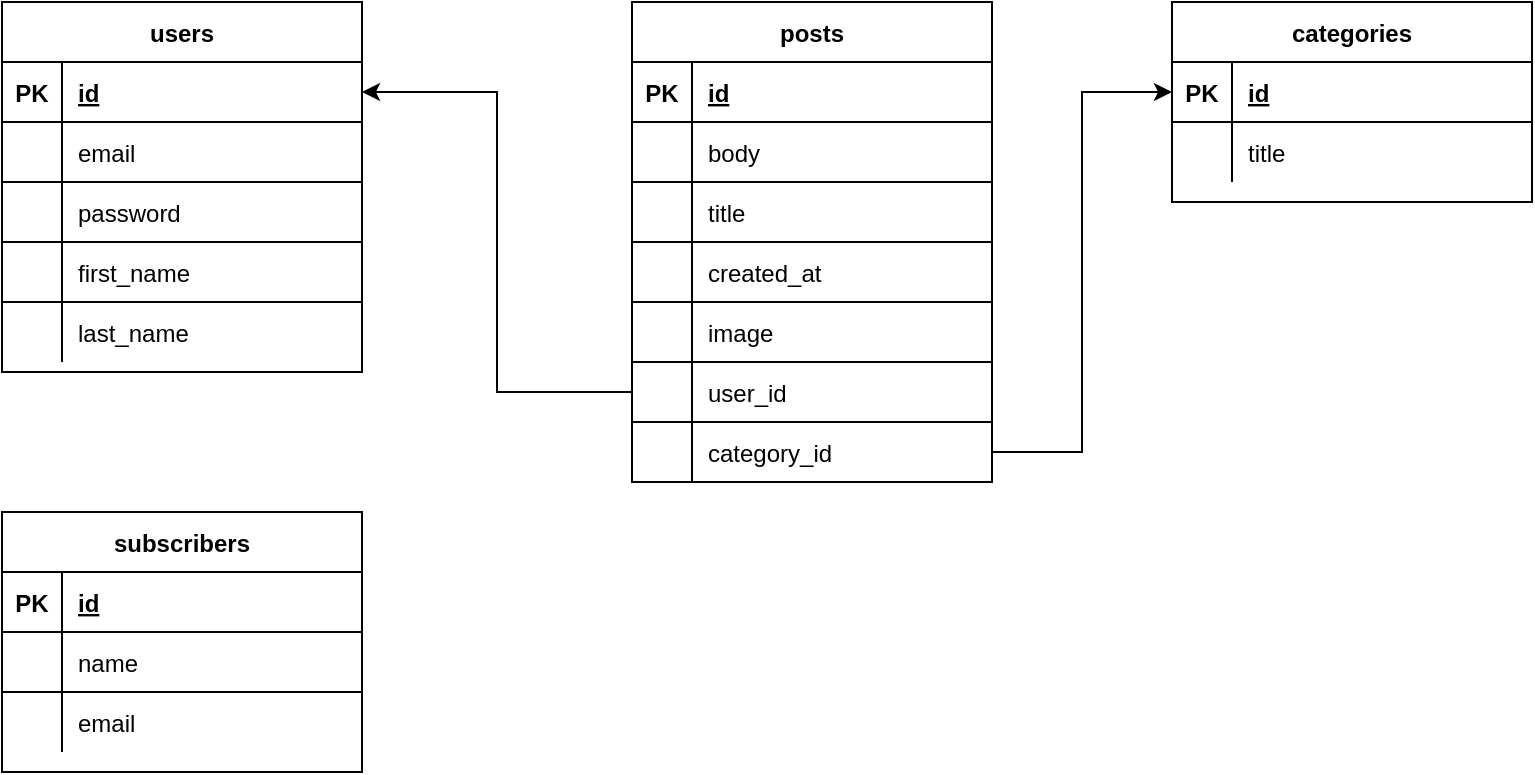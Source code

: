 <mxfile version="15.4.0" type="device"><diagram id="gRIvQ9wMsa4a3SW8YQ_7" name="Page-1"><mxGraphModel dx="1038" dy="599" grid="1" gridSize="10" guides="1" tooltips="1" connect="1" arrows="1" fold="1" page="1" pageScale="1" pageWidth="850" pageHeight="1100" math="0" shadow="0"><root><mxCell id="0"/><mxCell id="1" parent="0"/><mxCell id="JxF-g550kZ_FQ8Th0SXZ-15" value="subscribers" style="shape=table;startSize=30;container=1;collapsible=1;childLayout=tableLayout;fixedRows=1;rowLines=1;fontStyle=1;align=center;resizeLast=1;strokeColor=#000000;strokeWidth=1;fillColor=default;" vertex="1" parent="1"><mxGeometry x="45" y="400" width="180" height="130" as="geometry"/></mxCell><mxCell id="JxF-g550kZ_FQ8Th0SXZ-16" value="" style="shape=partialRectangle;collapsible=0;dropTarget=0;pointerEvents=0;fillColor=none;top=0;left=0;bottom=1;right=0;points=[[0,0.5],[1,0.5]];portConstraint=eastwest;strokeColor=#000000;strokeWidth=1;" vertex="1" parent="JxF-g550kZ_FQ8Th0SXZ-15"><mxGeometry y="30" width="180" height="30" as="geometry"/></mxCell><mxCell id="JxF-g550kZ_FQ8Th0SXZ-17" value="PK" style="shape=partialRectangle;connectable=0;fillColor=none;top=0;left=0;bottom=0;right=0;fontStyle=1;overflow=hidden;strokeColor=#000000;strokeWidth=1;" vertex="1" parent="JxF-g550kZ_FQ8Th0SXZ-16"><mxGeometry width="30" height="30" as="geometry"><mxRectangle width="30" height="30" as="alternateBounds"/></mxGeometry></mxCell><mxCell id="JxF-g550kZ_FQ8Th0SXZ-18" value="id" style="shape=partialRectangle;connectable=0;fillColor=none;top=0;left=0;bottom=0;right=0;align=left;spacingLeft=6;fontStyle=5;overflow=hidden;strokeColor=#000000;strokeWidth=1;" vertex="1" parent="JxF-g550kZ_FQ8Th0SXZ-16"><mxGeometry x="30" width="150" height="30" as="geometry"><mxRectangle width="150" height="30" as="alternateBounds"/></mxGeometry></mxCell><mxCell id="JxF-g550kZ_FQ8Th0SXZ-19" value="" style="shape=partialRectangle;collapsible=0;dropTarget=0;pointerEvents=0;fillColor=none;top=0;left=0;bottom=0;right=0;points=[[0,0.5],[1,0.5]];portConstraint=eastwest;strokeColor=#000000;strokeWidth=1;" vertex="1" parent="JxF-g550kZ_FQ8Th0SXZ-15"><mxGeometry y="60" width="180" height="30" as="geometry"/></mxCell><mxCell id="JxF-g550kZ_FQ8Th0SXZ-20" value="" style="shape=partialRectangle;connectable=0;fillColor=none;top=0;left=0;bottom=0;right=0;editable=1;overflow=hidden;strokeColor=#000000;strokeWidth=1;" vertex="1" parent="JxF-g550kZ_FQ8Th0SXZ-19"><mxGeometry width="30" height="30" as="geometry"><mxRectangle width="30" height="30" as="alternateBounds"/></mxGeometry></mxCell><mxCell id="JxF-g550kZ_FQ8Th0SXZ-21" value="name" style="shape=partialRectangle;connectable=0;fillColor=none;top=0;left=0;bottom=0;right=0;align=left;spacingLeft=6;overflow=hidden;strokeColor=#6c8ebf;strokeWidth=1;" vertex="1" parent="JxF-g550kZ_FQ8Th0SXZ-19"><mxGeometry x="30" width="150" height="30" as="geometry"><mxRectangle width="150" height="30" as="alternateBounds"/></mxGeometry></mxCell><mxCell id="JxF-g550kZ_FQ8Th0SXZ-22" value="" style="shape=partialRectangle;collapsible=0;dropTarget=0;pointerEvents=0;fillColor=none;top=0;left=0;bottom=0;right=0;points=[[0,0.5],[1,0.5]];portConstraint=eastwest;strokeColor=#000000;strokeWidth=1;" vertex="1" parent="JxF-g550kZ_FQ8Th0SXZ-15"><mxGeometry y="90" width="180" height="30" as="geometry"/></mxCell><mxCell id="JxF-g550kZ_FQ8Th0SXZ-23" value="" style="shape=partialRectangle;connectable=0;fillColor=none;top=0;left=0;bottom=0;right=0;editable=1;overflow=hidden;strokeColor=#000000;strokeWidth=1;" vertex="1" parent="JxF-g550kZ_FQ8Th0SXZ-22"><mxGeometry width="30" height="30" as="geometry"><mxRectangle width="30" height="30" as="alternateBounds"/></mxGeometry></mxCell><mxCell id="JxF-g550kZ_FQ8Th0SXZ-24" value="email" style="shape=partialRectangle;connectable=0;fillColor=none;top=0;left=0;bottom=0;right=0;align=left;spacingLeft=6;overflow=hidden;strokeColor=#000000;strokeWidth=1;" vertex="1" parent="JxF-g550kZ_FQ8Th0SXZ-22"><mxGeometry x="30" width="150" height="30" as="geometry"><mxRectangle width="150" height="30" as="alternateBounds"/></mxGeometry></mxCell><mxCell id="JxF-g550kZ_FQ8Th0SXZ-1" value="users" style="shape=table;startSize=30;container=1;collapsible=1;childLayout=tableLayout;fixedRows=1;rowLines=1;fontStyle=1;align=center;resizeLast=1;" vertex="1" parent="1"><mxGeometry x="45" y="145" width="180" height="185" as="geometry"/></mxCell><mxCell id="JxF-g550kZ_FQ8Th0SXZ-2" value="" style="shape=partialRectangle;collapsible=0;dropTarget=0;pointerEvents=0;fillColor=none;top=0;left=0;bottom=1;right=0;points=[[0,0.5],[1,0.5]];portConstraint=eastwest;" vertex="1" parent="JxF-g550kZ_FQ8Th0SXZ-1"><mxGeometry y="30" width="180" height="30" as="geometry"/></mxCell><mxCell id="JxF-g550kZ_FQ8Th0SXZ-3" value="PK" style="shape=partialRectangle;connectable=0;fillColor=none;top=0;left=0;bottom=0;right=0;fontStyle=1;overflow=hidden;" vertex="1" parent="JxF-g550kZ_FQ8Th0SXZ-2"><mxGeometry width="30" height="30" as="geometry"><mxRectangle width="30" height="30" as="alternateBounds"/></mxGeometry></mxCell><mxCell id="JxF-g550kZ_FQ8Th0SXZ-4" value="id" style="shape=partialRectangle;connectable=0;fillColor=none;top=0;left=0;bottom=0;right=0;align=left;spacingLeft=6;fontStyle=5;overflow=hidden;" vertex="1" parent="JxF-g550kZ_FQ8Th0SXZ-2"><mxGeometry x="30" width="150" height="30" as="geometry"><mxRectangle width="150" height="30" as="alternateBounds"/></mxGeometry></mxCell><mxCell id="JxF-g550kZ_FQ8Th0SXZ-5" value="" style="shape=partialRectangle;collapsible=0;dropTarget=0;pointerEvents=0;fillColor=none;top=0;left=0;bottom=0;right=0;points=[[0,0.5],[1,0.5]];portConstraint=eastwest;" vertex="1" parent="JxF-g550kZ_FQ8Th0SXZ-1"><mxGeometry y="60" width="180" height="30" as="geometry"/></mxCell><mxCell id="JxF-g550kZ_FQ8Th0SXZ-6" value="" style="shape=partialRectangle;connectable=0;fillColor=none;top=0;left=0;bottom=0;right=0;editable=1;overflow=hidden;" vertex="1" parent="JxF-g550kZ_FQ8Th0SXZ-5"><mxGeometry width="30" height="30" as="geometry"><mxRectangle width="30" height="30" as="alternateBounds"/></mxGeometry></mxCell><mxCell id="JxF-g550kZ_FQ8Th0SXZ-7" value="email" style="shape=partialRectangle;connectable=0;fillColor=none;top=0;left=0;bottom=0;right=0;align=left;spacingLeft=6;overflow=hidden;strokeColor=#000000;perimeterSpacing=1;strokeWidth=1;" vertex="1" parent="JxF-g550kZ_FQ8Th0SXZ-5"><mxGeometry x="30" width="150" height="30" as="geometry"><mxRectangle width="150" height="30" as="alternateBounds"/></mxGeometry></mxCell><mxCell id="JxF-g550kZ_FQ8Th0SXZ-46" style="shape=partialRectangle;collapsible=0;dropTarget=0;pointerEvents=0;fillColor=none;top=0;left=0;bottom=0;right=0;points=[[0,0.5],[1,0.5]];portConstraint=eastwest;" vertex="1" parent="JxF-g550kZ_FQ8Th0SXZ-1"><mxGeometry y="90" width="180" height="30" as="geometry"/></mxCell><mxCell id="JxF-g550kZ_FQ8Th0SXZ-47" style="shape=partialRectangle;connectable=0;fillColor=none;top=0;left=0;bottom=0;right=0;editable=1;overflow=hidden;" vertex="1" parent="JxF-g550kZ_FQ8Th0SXZ-46"><mxGeometry width="30" height="30" as="geometry"><mxRectangle width="30" height="30" as="alternateBounds"/></mxGeometry></mxCell><mxCell id="JxF-g550kZ_FQ8Th0SXZ-48" value="password" style="shape=partialRectangle;connectable=0;fillColor=none;top=0;left=0;bottom=0;right=0;align=left;spacingLeft=6;overflow=hidden;strokeColor=#000000;perimeterSpacing=1;strokeWidth=1;" vertex="1" parent="JxF-g550kZ_FQ8Th0SXZ-46"><mxGeometry x="30" width="150" height="30" as="geometry"><mxRectangle width="150" height="30" as="alternateBounds"/></mxGeometry></mxCell><mxCell id="JxF-g550kZ_FQ8Th0SXZ-8" value="" style="shape=partialRectangle;collapsible=0;dropTarget=0;pointerEvents=0;fillColor=none;top=0;left=0;bottom=0;right=0;points=[[0,0.5],[1,0.5]];portConstraint=eastwest;" vertex="1" parent="JxF-g550kZ_FQ8Th0SXZ-1"><mxGeometry y="120" width="180" height="30" as="geometry"/></mxCell><mxCell id="JxF-g550kZ_FQ8Th0SXZ-9" value="" style="shape=partialRectangle;connectable=0;fillColor=none;top=0;left=0;bottom=0;right=0;editable=1;overflow=hidden;" vertex="1" parent="JxF-g550kZ_FQ8Th0SXZ-8"><mxGeometry width="30" height="30" as="geometry"><mxRectangle width="30" height="30" as="alternateBounds"/></mxGeometry></mxCell><mxCell id="JxF-g550kZ_FQ8Th0SXZ-10" value="first_name" style="shape=partialRectangle;connectable=0;fillColor=none;top=0;left=0;bottom=0;right=0;align=left;spacingLeft=6;overflow=hidden;" vertex="1" parent="JxF-g550kZ_FQ8Th0SXZ-8"><mxGeometry x="30" width="150" height="30" as="geometry"><mxRectangle width="150" height="30" as="alternateBounds"/></mxGeometry></mxCell><mxCell id="JxF-g550kZ_FQ8Th0SXZ-11" value="" style="shape=partialRectangle;collapsible=0;dropTarget=0;pointerEvents=0;fillColor=none;top=0;left=0;bottom=0;right=0;points=[[0,0.5],[1,0.5]];portConstraint=eastwest;" vertex="1" parent="JxF-g550kZ_FQ8Th0SXZ-1"><mxGeometry y="150" width="180" height="30" as="geometry"/></mxCell><mxCell id="JxF-g550kZ_FQ8Th0SXZ-12" value="" style="shape=partialRectangle;connectable=0;fillColor=none;top=0;left=0;bottom=0;right=0;editable=1;overflow=hidden;" vertex="1" parent="JxF-g550kZ_FQ8Th0SXZ-11"><mxGeometry width="30" height="30" as="geometry"><mxRectangle width="30" height="30" as="alternateBounds"/></mxGeometry></mxCell><mxCell id="JxF-g550kZ_FQ8Th0SXZ-13" value="last_name" style="shape=partialRectangle;connectable=0;fillColor=none;top=0;left=0;bottom=0;right=0;align=left;spacingLeft=6;overflow=hidden;strokeColor=#6c8ebf;" vertex="1" parent="JxF-g550kZ_FQ8Th0SXZ-11"><mxGeometry x="30" width="150" height="30" as="geometry"><mxRectangle width="150" height="30" as="alternateBounds"/></mxGeometry></mxCell><mxCell id="JxF-g550kZ_FQ8Th0SXZ-28" value="posts" style="shape=table;startSize=30;container=1;collapsible=1;childLayout=tableLayout;fixedRows=1;rowLines=1;fontStyle=1;align=center;resizeLast=1;strokeColor=#000000;strokeWidth=1;fillColor=default;" vertex="1" parent="1"><mxGeometry x="360" y="145" width="180" height="240" as="geometry"/></mxCell><mxCell id="JxF-g550kZ_FQ8Th0SXZ-29" value="" style="shape=partialRectangle;collapsible=0;dropTarget=0;pointerEvents=0;fillColor=none;top=0;left=0;bottom=1;right=0;points=[[0,0.5],[1,0.5]];portConstraint=eastwest;strokeColor=#000000;strokeWidth=1;" vertex="1" parent="JxF-g550kZ_FQ8Th0SXZ-28"><mxGeometry y="30" width="180" height="30" as="geometry"/></mxCell><mxCell id="JxF-g550kZ_FQ8Th0SXZ-30" value="PK" style="shape=partialRectangle;connectable=0;fillColor=none;top=0;left=0;bottom=0;right=0;fontStyle=1;overflow=hidden;strokeColor=#000000;strokeWidth=1;" vertex="1" parent="JxF-g550kZ_FQ8Th0SXZ-29"><mxGeometry width="30" height="30" as="geometry"><mxRectangle width="30" height="30" as="alternateBounds"/></mxGeometry></mxCell><mxCell id="JxF-g550kZ_FQ8Th0SXZ-31" value="id" style="shape=partialRectangle;connectable=0;fillColor=none;top=0;left=0;bottom=0;right=0;align=left;spacingLeft=6;fontStyle=5;overflow=hidden;strokeColor=#000000;strokeWidth=1;" vertex="1" parent="JxF-g550kZ_FQ8Th0SXZ-29"><mxGeometry x="30" width="150" height="30" as="geometry"><mxRectangle width="150" height="30" as="alternateBounds"/></mxGeometry></mxCell><mxCell id="JxF-g550kZ_FQ8Th0SXZ-35" value="" style="shape=partialRectangle;collapsible=0;dropTarget=0;pointerEvents=0;fillColor=none;top=0;left=0;bottom=0;right=0;points=[[0,0.5],[1,0.5]];portConstraint=eastwest;strokeColor=#000000;strokeWidth=1;" vertex="1" parent="JxF-g550kZ_FQ8Th0SXZ-28"><mxGeometry y="60" width="180" height="30" as="geometry"/></mxCell><mxCell id="JxF-g550kZ_FQ8Th0SXZ-36" value="" style="shape=partialRectangle;connectable=0;fillColor=none;top=0;left=0;bottom=0;right=0;editable=1;overflow=hidden;strokeColor=#000000;strokeWidth=1;" vertex="1" parent="JxF-g550kZ_FQ8Th0SXZ-35"><mxGeometry width="30" height="30" as="geometry"><mxRectangle width="30" height="30" as="alternateBounds"/></mxGeometry></mxCell><mxCell id="JxF-g550kZ_FQ8Th0SXZ-37" value="body" style="shape=partialRectangle;connectable=0;fillColor=none;top=0;left=0;bottom=0;right=0;align=left;spacingLeft=6;overflow=hidden;strokeColor=#000000;strokeWidth=1;" vertex="1" parent="JxF-g550kZ_FQ8Th0SXZ-35"><mxGeometry x="30" width="150" height="30" as="geometry"><mxRectangle width="150" height="30" as="alternateBounds"/></mxGeometry></mxCell><mxCell id="JxF-g550kZ_FQ8Th0SXZ-32" value="" style="shape=partialRectangle;collapsible=0;dropTarget=0;pointerEvents=0;fillColor=none;top=0;left=0;bottom=0;right=0;points=[[0,0.5],[1,0.5]];portConstraint=eastwest;strokeColor=#000000;strokeWidth=1;" vertex="1" parent="JxF-g550kZ_FQ8Th0SXZ-28"><mxGeometry y="90" width="180" height="30" as="geometry"/></mxCell><mxCell id="JxF-g550kZ_FQ8Th0SXZ-33" value="" style="shape=partialRectangle;connectable=0;fillColor=none;top=0;left=0;bottom=0;right=0;editable=1;overflow=hidden;strokeColor=#000000;strokeWidth=1;" vertex="1" parent="JxF-g550kZ_FQ8Th0SXZ-32"><mxGeometry width="30" height="30" as="geometry"><mxRectangle width="30" height="30" as="alternateBounds"/></mxGeometry></mxCell><mxCell id="JxF-g550kZ_FQ8Th0SXZ-34" value="title" style="shape=partialRectangle;connectable=0;fillColor=none;top=0;left=0;bottom=0;right=0;align=left;spacingLeft=6;overflow=hidden;strokeColor=#000000;strokeWidth=1;" vertex="1" parent="JxF-g550kZ_FQ8Th0SXZ-32"><mxGeometry x="30" width="150" height="30" as="geometry"><mxRectangle width="150" height="30" as="alternateBounds"/></mxGeometry></mxCell><mxCell id="JxF-g550kZ_FQ8Th0SXZ-49" style="shape=partialRectangle;collapsible=0;dropTarget=0;pointerEvents=0;fillColor=none;top=0;left=0;bottom=0;right=0;points=[[0,0.5],[1,0.5]];portConstraint=eastwest;strokeColor=#000000;strokeWidth=1;" vertex="1" parent="JxF-g550kZ_FQ8Th0SXZ-28"><mxGeometry y="120" width="180" height="30" as="geometry"/></mxCell><mxCell id="JxF-g550kZ_FQ8Th0SXZ-50" style="shape=partialRectangle;connectable=0;fillColor=none;top=0;left=0;bottom=0;right=0;editable=1;overflow=hidden;strokeColor=#000000;strokeWidth=1;" vertex="1" parent="JxF-g550kZ_FQ8Th0SXZ-49"><mxGeometry width="30" height="30" as="geometry"><mxRectangle width="30" height="30" as="alternateBounds"/></mxGeometry></mxCell><mxCell id="JxF-g550kZ_FQ8Th0SXZ-51" value="created_at" style="shape=partialRectangle;connectable=0;fillColor=none;top=0;left=0;bottom=0;right=0;align=left;spacingLeft=6;overflow=hidden;strokeColor=#000000;strokeWidth=1;" vertex="1" parent="JxF-g550kZ_FQ8Th0SXZ-49"><mxGeometry x="30" width="150" height="30" as="geometry"><mxRectangle width="150" height="30" as="alternateBounds"/></mxGeometry></mxCell><mxCell id="JxF-g550kZ_FQ8Th0SXZ-55" style="shape=partialRectangle;collapsible=0;dropTarget=0;pointerEvents=0;fillColor=none;top=0;left=0;bottom=0;right=0;points=[[0,0.5],[1,0.5]];portConstraint=eastwest;strokeColor=#000000;strokeWidth=1;" vertex="1" parent="JxF-g550kZ_FQ8Th0SXZ-28"><mxGeometry y="150" width="180" height="30" as="geometry"/></mxCell><mxCell id="JxF-g550kZ_FQ8Th0SXZ-56" style="shape=partialRectangle;connectable=0;fillColor=none;top=0;left=0;bottom=0;right=0;editable=1;overflow=hidden;strokeColor=#000000;strokeWidth=1;" vertex="1" parent="JxF-g550kZ_FQ8Th0SXZ-55"><mxGeometry width="30" height="30" as="geometry"><mxRectangle width="30" height="30" as="alternateBounds"/></mxGeometry></mxCell><mxCell id="JxF-g550kZ_FQ8Th0SXZ-57" value="image" style="shape=partialRectangle;connectable=0;fillColor=none;top=0;left=0;bottom=0;right=0;align=left;spacingLeft=6;overflow=hidden;strokeColor=#000000;strokeWidth=1;" vertex="1" parent="JxF-g550kZ_FQ8Th0SXZ-55"><mxGeometry x="30" width="150" height="30" as="geometry"><mxRectangle width="150" height="30" as="alternateBounds"/></mxGeometry></mxCell><mxCell id="JxF-g550kZ_FQ8Th0SXZ-38" value="" style="shape=partialRectangle;collapsible=0;dropTarget=0;pointerEvents=0;fillColor=none;top=0;left=0;bottom=0;right=0;points=[[0,0.5],[1,0.5]];portConstraint=eastwest;strokeColor=#000000;strokeWidth=1;" vertex="1" parent="JxF-g550kZ_FQ8Th0SXZ-28"><mxGeometry y="180" width="180" height="30" as="geometry"/></mxCell><mxCell id="JxF-g550kZ_FQ8Th0SXZ-39" value="" style="shape=partialRectangle;connectable=0;fillColor=none;top=0;left=0;bottom=0;right=0;editable=1;overflow=hidden;strokeColor=#000000;strokeWidth=1;" vertex="1" parent="JxF-g550kZ_FQ8Th0SXZ-38"><mxGeometry width="30" height="30" as="geometry"><mxRectangle width="30" height="30" as="alternateBounds"/></mxGeometry></mxCell><mxCell id="JxF-g550kZ_FQ8Th0SXZ-40" value="user_id" style="shape=partialRectangle;connectable=0;fillColor=none;top=0;left=0;bottom=0;right=0;align=left;spacingLeft=6;overflow=hidden;strokeColor=#000000;strokeWidth=1;" vertex="1" parent="JxF-g550kZ_FQ8Th0SXZ-38"><mxGeometry x="30" width="150" height="30" as="geometry"><mxRectangle width="150" height="30" as="alternateBounds"/></mxGeometry></mxCell><mxCell id="JxF-g550kZ_FQ8Th0SXZ-58" style="shape=partialRectangle;collapsible=0;dropTarget=0;pointerEvents=0;fillColor=none;top=0;left=0;bottom=0;right=0;points=[[0,0.5],[1,0.5]];portConstraint=eastwest;strokeColor=#000000;strokeWidth=1;" vertex="1" parent="JxF-g550kZ_FQ8Th0SXZ-28"><mxGeometry y="210" width="180" height="30" as="geometry"/></mxCell><mxCell id="JxF-g550kZ_FQ8Th0SXZ-59" style="shape=partialRectangle;connectable=0;fillColor=none;top=0;left=0;bottom=0;right=0;editable=1;overflow=hidden;strokeColor=#000000;strokeWidth=1;" vertex="1" parent="JxF-g550kZ_FQ8Th0SXZ-58"><mxGeometry width="30" height="30" as="geometry"><mxRectangle width="30" height="30" as="alternateBounds"/></mxGeometry></mxCell><mxCell id="JxF-g550kZ_FQ8Th0SXZ-60" value="category_id" style="shape=partialRectangle;connectable=0;fillColor=none;top=0;left=0;bottom=0;right=0;align=left;spacingLeft=6;overflow=hidden;strokeColor=#000000;strokeWidth=1;" vertex="1" parent="JxF-g550kZ_FQ8Th0SXZ-58"><mxGeometry x="30" width="150" height="30" as="geometry"><mxRectangle width="150" height="30" as="alternateBounds"/></mxGeometry></mxCell><mxCell id="JxF-g550kZ_FQ8Th0SXZ-61" style="edgeStyle=orthogonalEdgeStyle;rounded=0;orthogonalLoop=1;jettySize=auto;html=1;entryX=1;entryY=0.5;entryDx=0;entryDy=0;" edge="1" parent="1" source="JxF-g550kZ_FQ8Th0SXZ-38" target="JxF-g550kZ_FQ8Th0SXZ-2"><mxGeometry relative="1" as="geometry"/></mxCell><mxCell id="JxF-g550kZ_FQ8Th0SXZ-62" value="categories" style="shape=table;startSize=30;container=1;collapsible=1;childLayout=tableLayout;fixedRows=1;rowLines=0;fontStyle=1;align=center;resizeLast=1;strokeColor=#000000;strokeWidth=1;fillColor=none;" vertex="1" parent="1"><mxGeometry x="630" y="145" width="180" height="100" as="geometry"/></mxCell><mxCell id="JxF-g550kZ_FQ8Th0SXZ-63" value="" style="shape=partialRectangle;collapsible=0;dropTarget=0;pointerEvents=0;fillColor=none;top=0;left=0;bottom=1;right=0;points=[[0,0.5],[1,0.5]];portConstraint=eastwest;strokeColor=#000000;strokeWidth=1;" vertex="1" parent="JxF-g550kZ_FQ8Th0SXZ-62"><mxGeometry y="30" width="180" height="30" as="geometry"/></mxCell><mxCell id="JxF-g550kZ_FQ8Th0SXZ-64" value="PK" style="shape=partialRectangle;connectable=0;fillColor=none;top=0;left=0;bottom=0;right=0;fontStyle=1;overflow=hidden;strokeColor=#000000;strokeWidth=1;" vertex="1" parent="JxF-g550kZ_FQ8Th0SXZ-63"><mxGeometry width="30" height="30" as="geometry"><mxRectangle width="30" height="30" as="alternateBounds"/></mxGeometry></mxCell><mxCell id="JxF-g550kZ_FQ8Th0SXZ-65" value="id" style="shape=partialRectangle;connectable=0;fillColor=none;top=0;left=0;bottom=0;right=0;align=left;spacingLeft=6;fontStyle=5;overflow=hidden;strokeColor=#000000;strokeWidth=1;" vertex="1" parent="JxF-g550kZ_FQ8Th0SXZ-63"><mxGeometry x="30" width="150" height="30" as="geometry"><mxRectangle width="150" height="30" as="alternateBounds"/></mxGeometry></mxCell><mxCell id="JxF-g550kZ_FQ8Th0SXZ-66" value="" style="shape=partialRectangle;collapsible=0;dropTarget=0;pointerEvents=0;fillColor=none;top=0;left=0;bottom=0;right=0;points=[[0,0.5],[1,0.5]];portConstraint=eastwest;strokeColor=#000000;strokeWidth=1;" vertex="1" parent="JxF-g550kZ_FQ8Th0SXZ-62"><mxGeometry y="60" width="180" height="30" as="geometry"/></mxCell><mxCell id="JxF-g550kZ_FQ8Th0SXZ-67" value="" style="shape=partialRectangle;connectable=0;fillColor=none;top=0;left=0;bottom=0;right=0;editable=1;overflow=hidden;strokeColor=#000000;strokeWidth=1;" vertex="1" parent="JxF-g550kZ_FQ8Th0SXZ-66"><mxGeometry width="30" height="30" as="geometry"><mxRectangle width="30" height="30" as="alternateBounds"/></mxGeometry></mxCell><mxCell id="JxF-g550kZ_FQ8Th0SXZ-68" value="title" style="shape=partialRectangle;connectable=0;fillColor=none;top=0;left=0;bottom=0;right=0;align=left;spacingLeft=6;overflow=hidden;strokeColor=#000000;strokeWidth=1;" vertex="1" parent="JxF-g550kZ_FQ8Th0SXZ-66"><mxGeometry x="30" width="150" height="30" as="geometry"><mxRectangle width="150" height="30" as="alternateBounds"/></mxGeometry></mxCell><mxCell id="JxF-g550kZ_FQ8Th0SXZ-75" style="edgeStyle=orthogonalEdgeStyle;rounded=0;orthogonalLoop=1;jettySize=auto;html=1;entryX=0;entryY=0.5;entryDx=0;entryDy=0;" edge="1" parent="1" source="JxF-g550kZ_FQ8Th0SXZ-58" target="JxF-g550kZ_FQ8Th0SXZ-63"><mxGeometry relative="1" as="geometry"/></mxCell></root></mxGraphModel></diagram></mxfile>